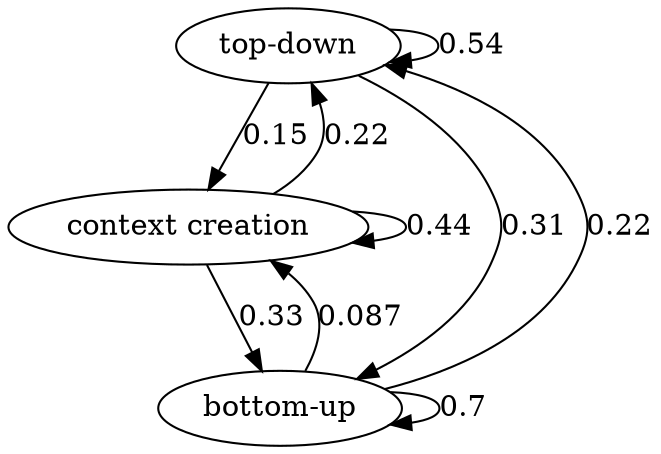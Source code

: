 digraph  {
"top-down";
"context creation";
"bottom-up";
"top-down" -> "top-down"  [weight="0.5384615384615384", label="0.54"];
"top-down" -> "context creation"  [weight="0.15384615384615385", label="0.15"];
"top-down" -> "bottom-up"  [weight="0.3076923076923077", label="0.31"];
"context creation" -> "top-down"  [weight="0.2222222222222222", label="0.22"];
"context creation" -> "context creation"  [weight="0.4444444444444444", label="0.44"];
"context creation" -> "bottom-up"  [weight="0.3333333333333333", label="0.33"];
"bottom-up" -> "top-down"  [weight="0.21739130434782608", label="0.22"];
"bottom-up" -> "context creation"  [weight="0.08695652173913043", label="0.087"];
"bottom-up" -> "bottom-up"  [weight="0.6956521739130435", label="0.7"];
}
